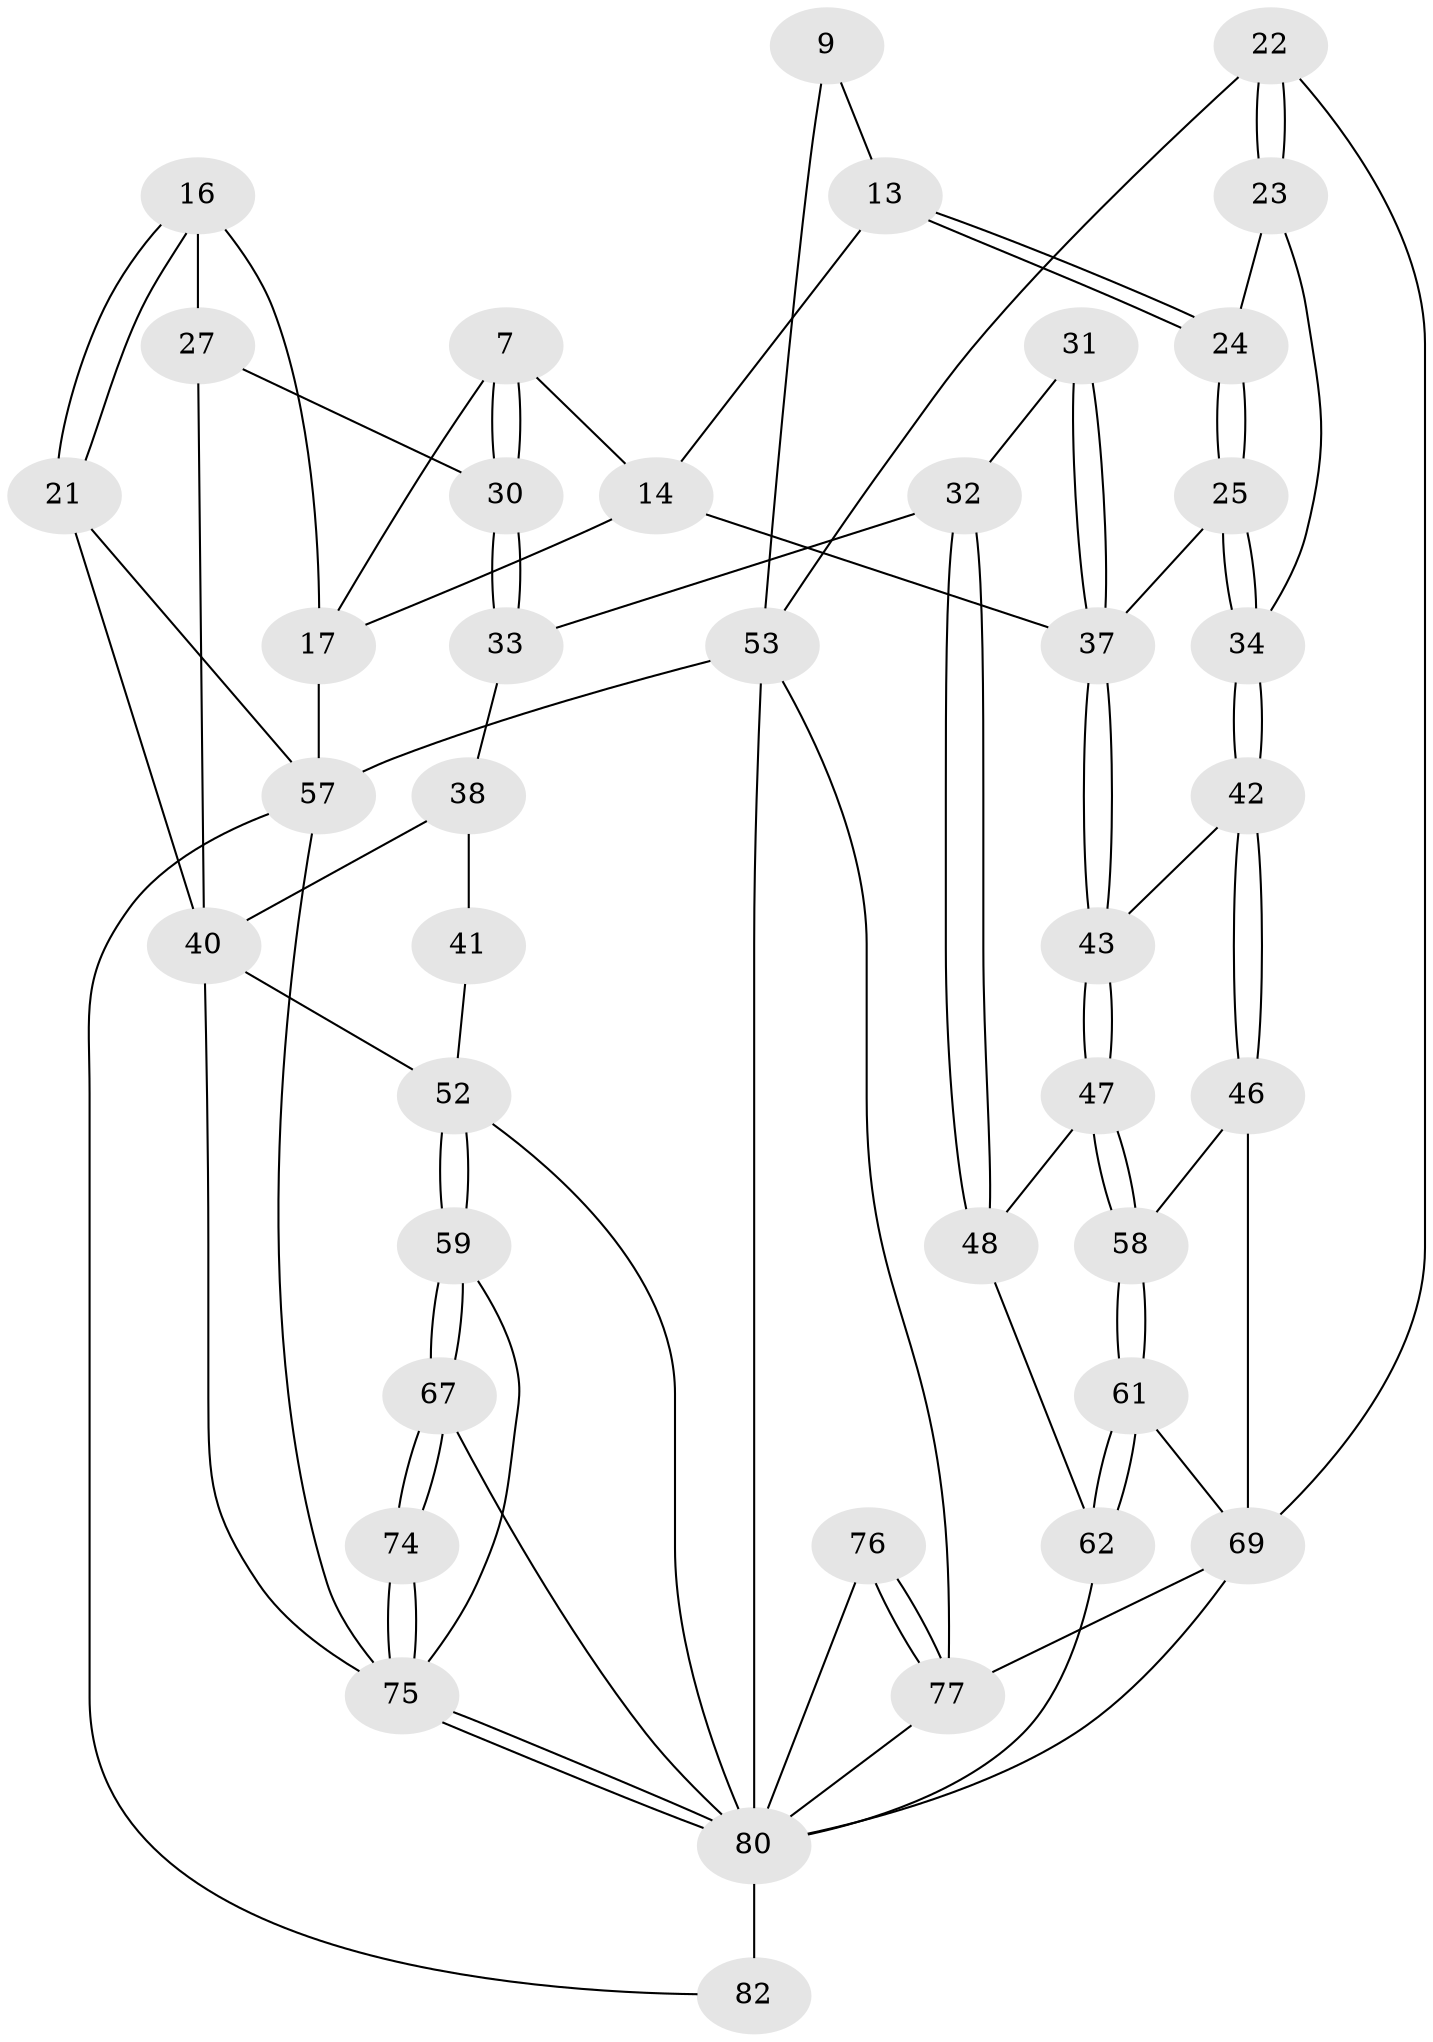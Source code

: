 // original degree distribution, {4: 0.1951219512195122, 5: 0.573170731707317, 3: 0.036585365853658534, 6: 0.1951219512195122}
// Generated by graph-tools (version 1.1) at 2025/06/03/04/25 22:06:24]
// undirected, 41 vertices, 91 edges
graph export_dot {
graph [start="1"]
  node [color=gray90,style=filled];
  7 [pos="+0.47739807640315096+0.17874156283341947"];
  9 [pos="+0.8492681128529981+0"];
  13 [pos="+0.8087263713194925+0.1597752854987706"];
  14 [pos="+0.7160443059387476+0.15772054734365443",super="+12+5+6"];
  16 [pos="+0.07884746546394682+0.10948525644801739",super="+15"];
  17 [pos="+0.05332846140428488+0.08347122385879228",super="+8"];
  21 [pos="+0+0.3568311218214933"];
  22 [pos="+1+0.07824087703043636"];
  23 [pos="+1+0.17259127102881205"];
  24 [pos="+0.9334987621767908+0.19462263544202535"];
  25 [pos="+0.7827914921703283+0.32789229962145133"];
  27 [pos="+0.1616840308405806+0.23919632134796545"];
  30 [pos="+0.3734730546748782+0.28199783601322326"];
  31 [pos="+0.4989647980100679+0.42031339447912486"];
  32 [pos="+0.4685588853822862+0.4434822563559401"];
  33 [pos="+0.35014693611155695+0.4239566613201182"];
  34 [pos="+0.8766243206063887+0.413258829925794"];
  37 [pos="+0.6714239912463504+0.4785202107101226",super="+26+18+19"];
  38 [pos="+0.1678339452153151+0.4193426433657203",super="+36"];
  40 [pos="+0+0.41136722639649836",super="+29+28+39"];
  41 [pos="+0.3075309456341186+0.4950322369979507"];
  42 [pos="+0.8947900335265008+0.49248340468686136"];
  43 [pos="+0.6790238569495229+0.5268999177193361"];
  46 [pos="+1+0.5718448982627069"];
  47 [pos="+0.6581370321111986+0.5729942848881284"];
  48 [pos="+0.554632151326107+0.6062960515267147"];
  52 [pos="+0.16866553017264926+0.6253282434049019",super="+51"];
  53 [pos="+1+1",super="+10"];
  57 [pos="+0+1",super="+11+20"];
  58 [pos="+0.7026616126727956+0.6340386330191482"];
  59 [pos="+0.13341251856707842+0.6939811627633543"];
  61 [pos="+0.7296176115694604+0.6871324888305095"];
  62 [pos="+0.5599583241025625+0.8869754699783868",super="+49"];
  67 [pos="+0.1673137147997435+0.8036397385640659",super="+66"];
  69 [pos="+0.7943358380624392+0.7682171742541507",super="+63+45"];
  74 [pos="+0.026105933397261655+0.9674862676636985"];
  75 [pos="+0+1",super="+60+56"];
  76 [pos="+0.8744855279908975+0.8630917914837797"];
  77 [pos="+0.8814779852132436+0.8698968779997545",super="+54+73"];
  80 [pos="+0+1",super="+65+64+72+79"];
  82 [pos="+0.5130810610808447+1",super="+81"];
  7 -- 30;
  7 -- 30;
  7 -- 17;
  7 -- 14;
  9 -- 13;
  9 -- 53;
  13 -- 14;
  13 -- 24;
  13 -- 24;
  14 -- 37 [weight=2];
  14 -- 17;
  16 -- 17 [weight=2];
  16 -- 21;
  16 -- 21;
  16 -- 27;
  17 -- 57 [weight=2];
  21 -- 40;
  21 -- 57;
  22 -- 23;
  22 -- 23;
  22 -- 53;
  22 -- 69;
  23 -- 24;
  23 -- 34;
  24 -- 25;
  24 -- 25;
  25 -- 34;
  25 -- 34;
  25 -- 37;
  27 -- 30;
  27 -- 40;
  30 -- 33;
  30 -- 33;
  31 -- 32;
  31 -- 37 [weight=2];
  31 -- 37;
  32 -- 33;
  32 -- 48;
  32 -- 48;
  33 -- 38;
  34 -- 42;
  34 -- 42;
  37 -- 43;
  37 -- 43;
  38 -- 41 [weight=2];
  38 -- 40 [weight=2];
  40 -- 52;
  40 -- 75;
  41 -- 52;
  42 -- 43;
  42 -- 46;
  42 -- 46;
  43 -- 47;
  43 -- 47;
  46 -- 58;
  46 -- 69;
  47 -- 48;
  47 -- 58;
  47 -- 58;
  48 -- 62;
  52 -- 59;
  52 -- 59;
  52 -- 80;
  53 -- 57 [weight=2];
  53 -- 77;
  53 -- 80;
  57 -- 75;
  57 -- 82;
  58 -- 61;
  58 -- 61;
  59 -- 67;
  59 -- 67;
  59 -- 75;
  61 -- 62;
  61 -- 62;
  61 -- 69;
  62 -- 80 [weight=2];
  67 -- 74 [weight=2];
  67 -- 74;
  67 -- 80;
  69 -- 77 [weight=2];
  69 -- 80;
  74 -- 75;
  74 -- 75;
  75 -- 80;
  75 -- 80;
  76 -- 77 [weight=2];
  76 -- 77;
  76 -- 80;
  77 -- 80;
  80 -- 82 [weight=3];
}
